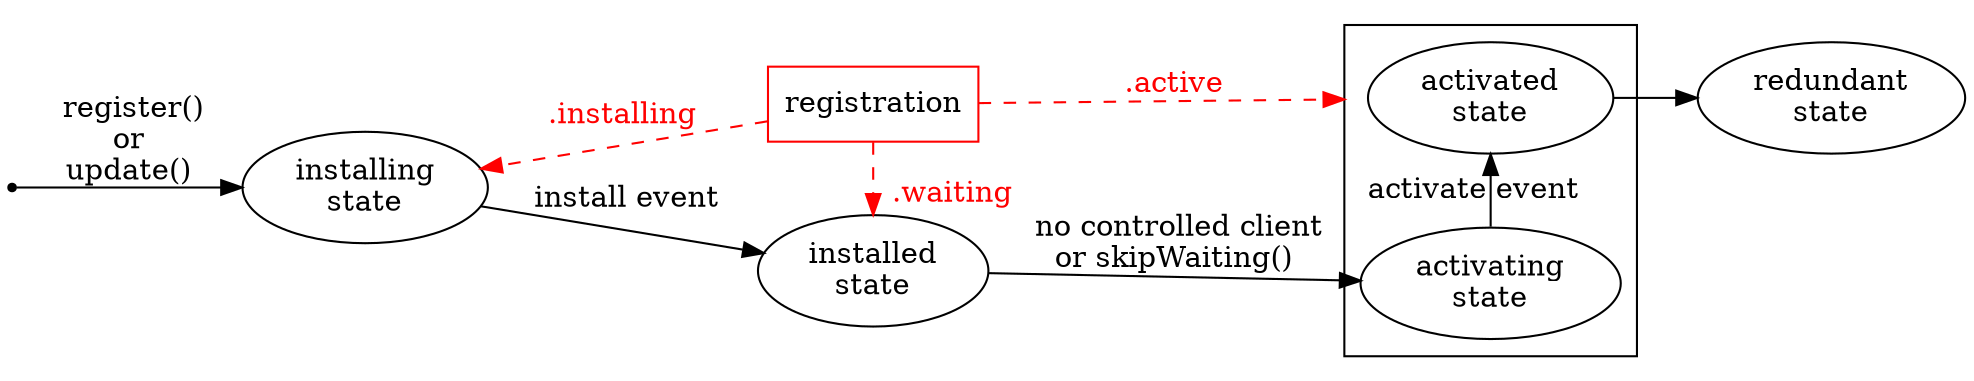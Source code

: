 digraph registration {
  graph [compound = true, rankdir = LR];
  start [shape = point];

  registration [shape = box, color = "#ff0000"];
  registration -> installing [label = ".installing",
                              style = dashed,
                              color = "#ff0000",
                              fontcolor = "#ff0000"];
  registration -> installed [xlabel = "  .waiting     ",
                             style = dashed,
                             color = "#ff0000",
                             fontcolor = "#ff0000"];
  registration -> activated [lhead=cluster_active,
                             label = ".active",
                             style = dashed,
                             color = "#ff0000"
                             fontcolor = "#ff0000"];

  installing [label = "installing\nstate"];
  installed [label = "installed\nstate"];
  activating [label = "activating\nstate"];
  activated [label = "activated\nstate"];
  redundant [label = "redundant\nstate"];

  start -> installing [label = " register()\nor\nupdate()"];
  installing -> installed [label = " install event"];
  installed -> activating [label = " no controlled client\nor skipWaiting()"];
  activated -> redundant;

  subgraph cluster_active {
    activating -> activated [label = " activate event"];
    {rank=same; activating; activated};
  }

  {rank=same; installing};
  {rank=same; registration; installed};
}
